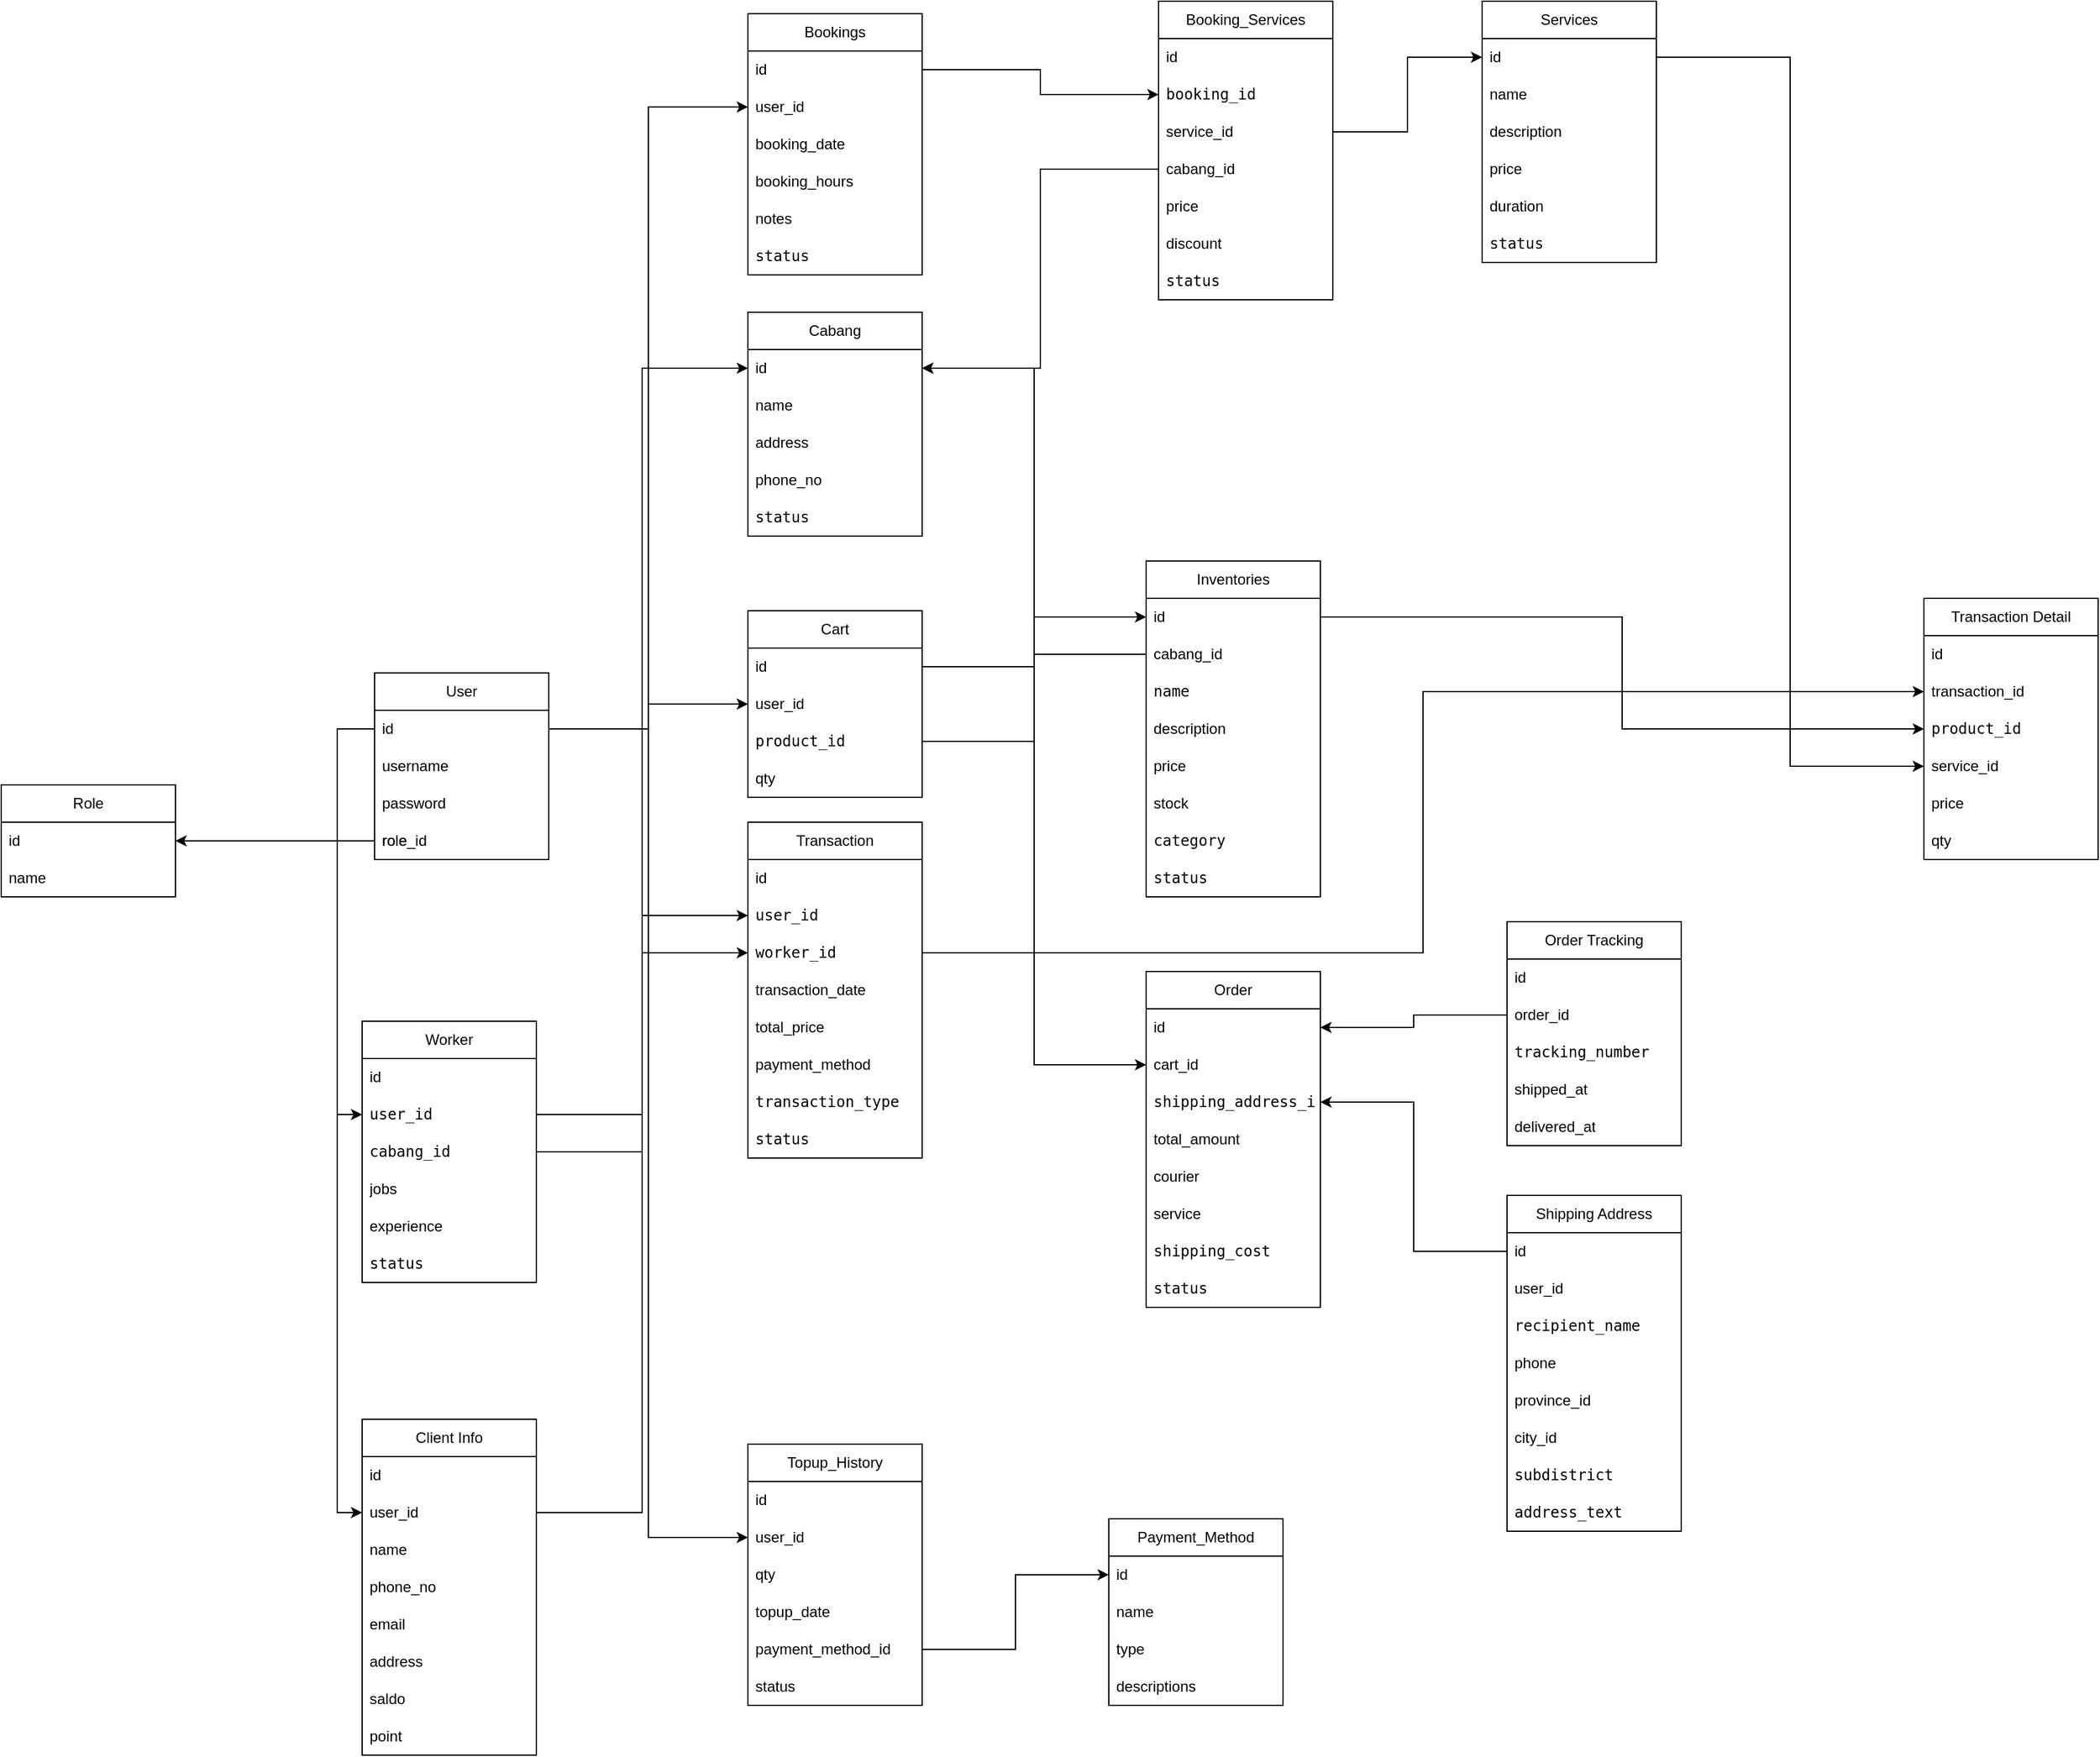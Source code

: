 <mxfile version="26.2.13">
  <diagram name="Page-1" id="fKv6vqj45J8PlVOCOmgr">
    <mxGraphModel grid="1" page="1" gridSize="10" guides="1" tooltips="1" connect="1" arrows="1" fold="1" pageScale="1" pageWidth="850" pageHeight="1100" math="0" shadow="0">
      <root>
        <mxCell id="0" />
        <mxCell id="1" parent="0" />
        <mxCell id="RQFR3qHHfUzimiOceP1M-2" value="User" style="swimlane;fontStyle=0;childLayout=stackLayout;horizontal=1;startSize=30;horizontalStack=0;resizeParent=1;resizeParentMax=0;resizeLast=0;collapsible=1;marginBottom=0;whiteSpace=wrap;html=1;" vertex="1" parent="1">
          <mxGeometry x="30" y="140" width="140" height="150" as="geometry" />
        </mxCell>
        <mxCell id="RQFR3qHHfUzimiOceP1M-8" value="id" style="text;strokeColor=none;fillColor=none;align=left;verticalAlign=middle;spacingLeft=4;spacingRight=4;overflow=hidden;points=[[0,0.5],[1,0.5]];portConstraint=eastwest;rotatable=0;whiteSpace=wrap;html=1;" vertex="1" parent="RQFR3qHHfUzimiOceP1M-2">
          <mxGeometry y="30" width="140" height="30" as="geometry" />
        </mxCell>
        <mxCell id="RQFR3qHHfUzimiOceP1M-3" value="username" style="text;strokeColor=none;fillColor=none;align=left;verticalAlign=middle;spacingLeft=4;spacingRight=4;overflow=hidden;points=[[0,0.5],[1,0.5]];portConstraint=eastwest;rotatable=0;whiteSpace=wrap;html=1;" vertex="1" parent="RQFR3qHHfUzimiOceP1M-2">
          <mxGeometry y="60" width="140" height="30" as="geometry" />
        </mxCell>
        <mxCell id="RQFR3qHHfUzimiOceP1M-4" value="password" style="text;strokeColor=none;fillColor=none;align=left;verticalAlign=middle;spacingLeft=4;spacingRight=4;overflow=hidden;points=[[0,0.5],[1,0.5]];portConstraint=eastwest;rotatable=0;whiteSpace=wrap;html=1;" vertex="1" parent="RQFR3qHHfUzimiOceP1M-2">
          <mxGeometry y="90" width="140" height="30" as="geometry" />
        </mxCell>
        <mxCell id="RQFR3qHHfUzimiOceP1M-7" value="role" style="text;strokeColor=none;fillColor=none;align=left;verticalAlign=middle;spacingLeft=4;spacingRight=4;overflow=hidden;points=[[0,0.5],[1,0.5]];portConstraint=eastwest;rotatable=0;whiteSpace=wrap;html=1;" vertex="1" parent="RQFR3qHHfUzimiOceP1M-2">
          <mxGeometry y="120" width="140" height="30" as="geometry" />
        </mxCell>
        <mxCell id="RQFR3qHHfUzimiOceP1M-9" value="Client Info" style="swimlane;fontStyle=0;childLayout=stackLayout;horizontal=1;startSize=30;horizontalStack=0;resizeParent=1;resizeParentMax=0;resizeLast=0;collapsible=1;marginBottom=0;whiteSpace=wrap;html=1;" vertex="1" parent="1">
          <mxGeometry x="20" y="740" width="140" height="270" as="geometry" />
        </mxCell>
        <mxCell id="RQFR3qHHfUzimiOceP1M-13" value="id" style="text;strokeColor=none;fillColor=none;align=left;verticalAlign=middle;spacingLeft=4;spacingRight=4;overflow=hidden;points=[[0,0.5],[1,0.5]];portConstraint=eastwest;rotatable=0;whiteSpace=wrap;html=1;" vertex="1" parent="RQFR3qHHfUzimiOceP1M-9">
          <mxGeometry y="30" width="140" height="30" as="geometry" />
        </mxCell>
        <mxCell id="RQFR3qHHfUzimiOceP1M-10" value="user_id" style="text;strokeColor=none;fillColor=none;align=left;verticalAlign=middle;spacingLeft=4;spacingRight=4;overflow=hidden;points=[[0,0.5],[1,0.5]];portConstraint=eastwest;rotatable=0;whiteSpace=wrap;html=1;" vertex="1" parent="RQFR3qHHfUzimiOceP1M-9">
          <mxGeometry y="60" width="140" height="30" as="geometry" />
        </mxCell>
        <mxCell id="RQFR3qHHfUzimiOceP1M-11" value="name" style="text;strokeColor=none;fillColor=none;align=left;verticalAlign=middle;spacingLeft=4;spacingRight=4;overflow=hidden;points=[[0,0.5],[1,0.5]];portConstraint=eastwest;rotatable=0;whiteSpace=wrap;html=1;" vertex="1" parent="RQFR3qHHfUzimiOceP1M-9">
          <mxGeometry y="90" width="140" height="30" as="geometry" />
        </mxCell>
        <mxCell id="RQFR3qHHfUzimiOceP1M-12" value="phone_no" style="text;strokeColor=none;fillColor=none;align=left;verticalAlign=middle;spacingLeft=4;spacingRight=4;overflow=hidden;points=[[0,0.5],[1,0.5]];portConstraint=eastwest;rotatable=0;whiteSpace=wrap;html=1;" vertex="1" parent="RQFR3qHHfUzimiOceP1M-9">
          <mxGeometry y="120" width="140" height="30" as="geometry" />
        </mxCell>
        <mxCell id="RQFR3qHHfUzimiOceP1M-15" value="email" style="text;strokeColor=none;fillColor=none;align=left;verticalAlign=middle;spacingLeft=4;spacingRight=4;overflow=hidden;points=[[0,0.5],[1,0.5]];portConstraint=eastwest;rotatable=0;whiteSpace=wrap;html=1;" vertex="1" parent="RQFR3qHHfUzimiOceP1M-9">
          <mxGeometry y="150" width="140" height="30" as="geometry" />
        </mxCell>
        <mxCell id="RQFR3qHHfUzimiOceP1M-16" value="address" style="text;strokeColor=none;fillColor=none;align=left;verticalAlign=middle;spacingLeft=4;spacingRight=4;overflow=hidden;points=[[0,0.5],[1,0.5]];portConstraint=eastwest;rotatable=0;whiteSpace=wrap;html=1;" vertex="1" parent="RQFR3qHHfUzimiOceP1M-9">
          <mxGeometry y="180" width="140" height="30" as="geometry" />
        </mxCell>
        <mxCell id="RQFR3qHHfUzimiOceP1M-17" value="saldo" style="text;strokeColor=none;fillColor=none;align=left;verticalAlign=middle;spacingLeft=4;spacingRight=4;overflow=hidden;points=[[0,0.5],[1,0.5]];portConstraint=eastwest;rotatable=0;whiteSpace=wrap;html=1;" vertex="1" parent="RQFR3qHHfUzimiOceP1M-9">
          <mxGeometry y="210" width="140" height="30" as="geometry" />
        </mxCell>
        <mxCell id="RQFR3qHHfUzimiOceP1M-18" value="point" style="text;strokeColor=none;fillColor=none;align=left;verticalAlign=middle;spacingLeft=4;spacingRight=4;overflow=hidden;points=[[0,0.5],[1,0.5]];portConstraint=eastwest;rotatable=0;whiteSpace=wrap;html=1;" vertex="1" parent="RQFR3qHHfUzimiOceP1M-9">
          <mxGeometry y="240" width="140" height="30" as="geometry" />
        </mxCell>
        <mxCell id="RQFR3qHHfUzimiOceP1M-14" style="edgeStyle=orthogonalEdgeStyle;rounded=0;orthogonalLoop=1;jettySize=auto;html=1;entryX=0;entryY=0.5;entryDx=0;entryDy=0;" edge="1" parent="1" source="RQFR3qHHfUzimiOceP1M-8" target="RQFR3qHHfUzimiOceP1M-10">
          <mxGeometry relative="1" as="geometry" />
        </mxCell>
        <mxCell id="inrWpCvtkoFVLJNCxF3p-11" value="Services" style="swimlane;fontStyle=0;childLayout=stackLayout;horizontal=1;startSize=30;horizontalStack=0;resizeParent=1;resizeParentMax=0;resizeLast=0;collapsible=1;marginBottom=0;whiteSpace=wrap;html=1;" vertex="1" parent="1">
          <mxGeometry x="920" y="-400" width="140" height="210" as="geometry" />
        </mxCell>
        <mxCell id="inrWpCvtkoFVLJNCxF3p-12" value="id" style="text;strokeColor=none;fillColor=none;align=left;verticalAlign=middle;spacingLeft=4;spacingRight=4;overflow=hidden;points=[[0,0.5],[1,0.5]];portConstraint=eastwest;rotatable=0;whiteSpace=wrap;html=1;" vertex="1" parent="inrWpCvtkoFVLJNCxF3p-11">
          <mxGeometry y="30" width="140" height="30" as="geometry" />
        </mxCell>
        <mxCell id="inrWpCvtkoFVLJNCxF3p-13" value="name" style="text;strokeColor=none;fillColor=none;align=left;verticalAlign=middle;spacingLeft=4;spacingRight=4;overflow=hidden;points=[[0,0.5],[1,0.5]];portConstraint=eastwest;rotatable=0;whiteSpace=wrap;html=1;" vertex="1" parent="inrWpCvtkoFVLJNCxF3p-11">
          <mxGeometry y="60" width="140" height="30" as="geometry" />
        </mxCell>
        <mxCell id="inrWpCvtkoFVLJNCxF3p-14" value="description" style="text;strokeColor=none;fillColor=none;align=left;verticalAlign=middle;spacingLeft=4;spacingRight=4;overflow=hidden;points=[[0,0.5],[1,0.5]];portConstraint=eastwest;rotatable=0;whiteSpace=wrap;html=1;" vertex="1" parent="inrWpCvtkoFVLJNCxF3p-11">
          <mxGeometry y="90" width="140" height="30" as="geometry" />
        </mxCell>
        <mxCell id="inrWpCvtkoFVLJNCxF3p-15" value="price" style="text;strokeColor=none;fillColor=none;align=left;verticalAlign=middle;spacingLeft=4;spacingRight=4;overflow=hidden;points=[[0,0.5],[1,0.5]];portConstraint=eastwest;rotatable=0;whiteSpace=wrap;html=1;" vertex="1" parent="inrWpCvtkoFVLJNCxF3p-11">
          <mxGeometry y="120" width="140" height="30" as="geometry" />
        </mxCell>
        <mxCell id="inrWpCvtkoFVLJNCxF3p-16" value="duration" style="text;strokeColor=none;fillColor=none;align=left;verticalAlign=middle;spacingLeft=4;spacingRight=4;overflow=hidden;points=[[0,0.5],[1,0.5]];portConstraint=eastwest;rotatable=0;whiteSpace=wrap;html=1;" vertex="1" parent="inrWpCvtkoFVLJNCxF3p-11">
          <mxGeometry y="150" width="140" height="30" as="geometry" />
        </mxCell>
        <mxCell id="inrWpCvtkoFVLJNCxF3p-17" value="&lt;code data-end=&quot;470&quot; data-start=&quot;462&quot;&gt;status&lt;/code&gt; " style="text;strokeColor=none;fillColor=none;align=left;verticalAlign=middle;spacingLeft=4;spacingRight=4;overflow=hidden;points=[[0,0.5],[1,0.5]];portConstraint=eastwest;rotatable=0;whiteSpace=wrap;html=1;" vertex="1" parent="inrWpCvtkoFVLJNCxF3p-11">
          <mxGeometry y="180" width="140" height="30" as="geometry" />
        </mxCell>
        <mxCell id="inrWpCvtkoFVLJNCxF3p-18" value="Worker" style="swimlane;fontStyle=0;childLayout=stackLayout;horizontal=1;startSize=30;horizontalStack=0;resizeParent=1;resizeParentMax=0;resizeLast=0;collapsible=1;marginBottom=0;whiteSpace=wrap;html=1;" vertex="1" parent="1">
          <mxGeometry x="20" y="420" width="140" height="210" as="geometry" />
        </mxCell>
        <mxCell id="inrWpCvtkoFVLJNCxF3p-19" value="id" style="text;strokeColor=none;fillColor=none;align=left;verticalAlign=middle;spacingLeft=4;spacingRight=4;overflow=hidden;points=[[0,0.5],[1,0.5]];portConstraint=eastwest;rotatable=0;whiteSpace=wrap;html=1;" vertex="1" parent="inrWpCvtkoFVLJNCxF3p-18">
          <mxGeometry y="30" width="140" height="30" as="geometry" />
        </mxCell>
        <mxCell id="inrWpCvtkoFVLJNCxF3p-20" value="&lt;code data-end=&quot;728&quot; data-start=&quot;719&quot;&gt;user_id&lt;/code&gt; " style="text;strokeColor=none;fillColor=none;align=left;verticalAlign=middle;spacingLeft=4;spacingRight=4;overflow=hidden;points=[[0,0.5],[1,0.5]];portConstraint=eastwest;rotatable=0;whiteSpace=wrap;html=1;" vertex="1" parent="inrWpCvtkoFVLJNCxF3p-18">
          <mxGeometry y="60" width="140" height="30" as="geometry" />
        </mxCell>
        <mxCell id="inrWpCvtkoFVLJNCxF3p-105" value="&lt;code&gt;cabang_id&lt;/code&gt;" style="text;strokeColor=none;fillColor=none;align=left;verticalAlign=middle;spacingLeft=4;spacingRight=4;overflow=hidden;points=[[0,0.5],[1,0.5]];portConstraint=eastwest;rotatable=0;whiteSpace=wrap;html=1;" vertex="1" parent="inrWpCvtkoFVLJNCxF3p-18">
          <mxGeometry y="90" width="140" height="30" as="geometry" />
        </mxCell>
        <mxCell id="OmzUbYa_B8bmYbu_Pd1T-2" value="jobs" style="text;strokeColor=none;fillColor=none;align=left;verticalAlign=middle;spacingLeft=4;spacingRight=4;overflow=hidden;points=[[0,0.5],[1,0.5]];portConstraint=eastwest;rotatable=0;whiteSpace=wrap;html=1;" vertex="1" parent="inrWpCvtkoFVLJNCxF3p-18">
          <mxGeometry y="120" width="140" height="30" as="geometry" />
        </mxCell>
        <mxCell id="inrWpCvtkoFVLJNCxF3p-22" value="experience" style="text;strokeColor=none;fillColor=none;align=left;verticalAlign=middle;spacingLeft=4;spacingRight=4;overflow=hidden;points=[[0,0.5],[1,0.5]];portConstraint=eastwest;rotatable=0;whiteSpace=wrap;html=1;" vertex="1" parent="inrWpCvtkoFVLJNCxF3p-18">
          <mxGeometry y="150" width="140" height="30" as="geometry" />
        </mxCell>
        <mxCell id="inrWpCvtkoFVLJNCxF3p-24" value="&lt;code data-end=&quot;470&quot; data-start=&quot;462&quot;&gt;status&lt;/code&gt; " style="text;strokeColor=none;fillColor=none;align=left;verticalAlign=middle;spacingLeft=4;spacingRight=4;overflow=hidden;points=[[0,0.5],[1,0.5]];portConstraint=eastwest;rotatable=0;whiteSpace=wrap;html=1;" vertex="1" parent="inrWpCvtkoFVLJNCxF3p-18">
          <mxGeometry y="180" width="140" height="30" as="geometry" />
        </mxCell>
        <mxCell id="inrWpCvtkoFVLJNCxF3p-25" style="edgeStyle=orthogonalEdgeStyle;rounded=0;orthogonalLoop=1;jettySize=auto;html=1;entryX=0;entryY=0.5;entryDx=0;entryDy=0;" edge="1" parent="1" source="RQFR3qHHfUzimiOceP1M-8" target="inrWpCvtkoFVLJNCxF3p-20">
          <mxGeometry relative="1" as="geometry" />
        </mxCell>
        <mxCell id="inrWpCvtkoFVLJNCxF3p-26" value="Booking_Services" style="swimlane;fontStyle=0;childLayout=stackLayout;horizontal=1;startSize=30;horizontalStack=0;resizeParent=1;resizeParentMax=0;resizeLast=0;collapsible=1;marginBottom=0;whiteSpace=wrap;html=1;" vertex="1" parent="1">
          <mxGeometry x="660" y="-400" width="140" height="240" as="geometry" />
        </mxCell>
        <mxCell id="inrWpCvtkoFVLJNCxF3p-27" value="id" style="text;strokeColor=none;fillColor=none;align=left;verticalAlign=middle;spacingLeft=4;spacingRight=4;overflow=hidden;points=[[0,0.5],[1,0.5]];portConstraint=eastwest;rotatable=0;whiteSpace=wrap;html=1;" vertex="1" parent="inrWpCvtkoFVLJNCxF3p-26">
          <mxGeometry y="30" width="140" height="30" as="geometry" />
        </mxCell>
        <mxCell id="inrWpCvtkoFVLJNCxF3p-28" value="&lt;code data-end=&quot;884&quot; data-start=&quot;872&quot;&gt;booking_id&lt;/code&gt; " style="text;strokeColor=none;fillColor=none;align=left;verticalAlign=middle;spacingLeft=4;spacingRight=4;overflow=hidden;points=[[0,0.5],[1,0.5]];portConstraint=eastwest;rotatable=0;whiteSpace=wrap;html=1;" vertex="1" parent="inrWpCvtkoFVLJNCxF3p-26">
          <mxGeometry y="60" width="140" height="30" as="geometry" />
        </mxCell>
        <mxCell id="inrWpCvtkoFVLJNCxF3p-29" value="service_id" style="text;strokeColor=none;fillColor=none;align=left;verticalAlign=middle;spacingLeft=4;spacingRight=4;overflow=hidden;points=[[0,0.5],[1,0.5]];portConstraint=eastwest;rotatable=0;whiteSpace=wrap;html=1;" vertex="1" parent="inrWpCvtkoFVLJNCxF3p-26">
          <mxGeometry y="90" width="140" height="30" as="geometry" />
        </mxCell>
        <mxCell id="inrWpCvtkoFVLJNCxF3p-107" value="cabang_id" style="text;strokeColor=none;fillColor=none;align=left;verticalAlign=middle;spacingLeft=4;spacingRight=4;overflow=hidden;points=[[0,0.5],[1,0.5]];portConstraint=eastwest;rotatable=0;whiteSpace=wrap;html=1;" vertex="1" parent="inrWpCvtkoFVLJNCxF3p-26">
          <mxGeometry y="120" width="140" height="30" as="geometry" />
        </mxCell>
        <mxCell id="inrWpCvtkoFVLJNCxF3p-30" value="price" style="text;strokeColor=none;fillColor=none;align=left;verticalAlign=middle;spacingLeft=4;spacingRight=4;overflow=hidden;points=[[0,0.5],[1,0.5]];portConstraint=eastwest;rotatable=0;whiteSpace=wrap;html=1;" vertex="1" parent="inrWpCvtkoFVLJNCxF3p-26">
          <mxGeometry y="150" width="140" height="30" as="geometry" />
        </mxCell>
        <mxCell id="inrWpCvtkoFVLJNCxF3p-31" value="discount" style="text;strokeColor=none;fillColor=none;align=left;verticalAlign=middle;spacingLeft=4;spacingRight=4;overflow=hidden;points=[[0,0.5],[1,0.5]];portConstraint=eastwest;rotatable=0;whiteSpace=wrap;html=1;" vertex="1" parent="inrWpCvtkoFVLJNCxF3p-26">
          <mxGeometry y="180" width="140" height="30" as="geometry" />
        </mxCell>
        <mxCell id="inrWpCvtkoFVLJNCxF3p-32" value="&lt;code data-end=&quot;470&quot; data-start=&quot;462&quot;&gt;status&lt;/code&gt; " style="text;strokeColor=none;fillColor=none;align=left;verticalAlign=middle;spacingLeft=4;spacingRight=4;overflow=hidden;points=[[0,0.5],[1,0.5]];portConstraint=eastwest;rotatable=0;whiteSpace=wrap;html=1;" vertex="1" parent="inrWpCvtkoFVLJNCxF3p-26">
          <mxGeometry y="210" width="140" height="30" as="geometry" />
        </mxCell>
        <mxCell id="inrWpCvtkoFVLJNCxF3p-33" value="Inventories" style="swimlane;fontStyle=0;childLayout=stackLayout;horizontal=1;startSize=30;horizontalStack=0;resizeParent=1;resizeParentMax=0;resizeLast=0;collapsible=1;marginBottom=0;whiteSpace=wrap;html=1;" vertex="1" parent="1">
          <mxGeometry x="650" y="50" width="140" height="270" as="geometry" />
        </mxCell>
        <mxCell id="inrWpCvtkoFVLJNCxF3p-34" value="id" style="text;strokeColor=none;fillColor=none;align=left;verticalAlign=middle;spacingLeft=4;spacingRight=4;overflow=hidden;points=[[0,0.5],[1,0.5]];portConstraint=eastwest;rotatable=0;whiteSpace=wrap;html=1;" vertex="1" parent="inrWpCvtkoFVLJNCxF3p-33">
          <mxGeometry y="30" width="140" height="30" as="geometry" />
        </mxCell>
        <mxCell id="inrWpCvtkoFVLJNCxF3p-109" value="cabang_id" style="text;strokeColor=none;fillColor=none;align=left;verticalAlign=middle;spacingLeft=4;spacingRight=4;overflow=hidden;points=[[0,0.5],[1,0.5]];portConstraint=eastwest;rotatable=0;whiteSpace=wrap;html=1;" vertex="1" parent="inrWpCvtkoFVLJNCxF3p-33">
          <mxGeometry y="60" width="140" height="30" as="geometry" />
        </mxCell>
        <mxCell id="inrWpCvtkoFVLJNCxF3p-35" value="&lt;code&gt;name&lt;/code&gt;" style="text;strokeColor=none;fillColor=none;align=left;verticalAlign=middle;spacingLeft=4;spacingRight=4;overflow=hidden;points=[[0,0.5],[1,0.5]];portConstraint=eastwest;rotatable=0;whiteSpace=wrap;html=1;" vertex="1" parent="inrWpCvtkoFVLJNCxF3p-33">
          <mxGeometry y="90" width="140" height="30" as="geometry" />
        </mxCell>
        <mxCell id="inrWpCvtkoFVLJNCxF3p-36" value="description" style="text;strokeColor=none;fillColor=none;align=left;verticalAlign=middle;spacingLeft=4;spacingRight=4;overflow=hidden;points=[[0,0.5],[1,0.5]];portConstraint=eastwest;rotatable=0;whiteSpace=wrap;html=1;" vertex="1" parent="inrWpCvtkoFVLJNCxF3p-33">
          <mxGeometry y="120" width="140" height="30" as="geometry" />
        </mxCell>
        <mxCell id="inrWpCvtkoFVLJNCxF3p-37" value="price" style="text;strokeColor=none;fillColor=none;align=left;verticalAlign=middle;spacingLeft=4;spacingRight=4;overflow=hidden;points=[[0,0.5],[1,0.5]];portConstraint=eastwest;rotatable=0;whiteSpace=wrap;html=1;" vertex="1" parent="inrWpCvtkoFVLJNCxF3p-33">
          <mxGeometry y="150" width="140" height="30" as="geometry" />
        </mxCell>
        <mxCell id="inrWpCvtkoFVLJNCxF3p-38" value="stock" style="text;strokeColor=none;fillColor=none;align=left;verticalAlign=middle;spacingLeft=4;spacingRight=4;overflow=hidden;points=[[0,0.5],[1,0.5]];portConstraint=eastwest;rotatable=0;whiteSpace=wrap;html=1;" vertex="1" parent="inrWpCvtkoFVLJNCxF3p-33">
          <mxGeometry y="180" width="140" height="30" as="geometry" />
        </mxCell>
        <mxCell id="inrWpCvtkoFVLJNCxF3p-39" value="&lt;code&gt;category&lt;/code&gt;" style="text;strokeColor=none;fillColor=none;align=left;verticalAlign=middle;spacingLeft=4;spacingRight=4;overflow=hidden;points=[[0,0.5],[1,0.5]];portConstraint=eastwest;rotatable=0;whiteSpace=wrap;html=1;" vertex="1" parent="inrWpCvtkoFVLJNCxF3p-33">
          <mxGeometry y="210" width="140" height="30" as="geometry" />
        </mxCell>
        <mxCell id="inrWpCvtkoFVLJNCxF3p-40" value="&lt;code&gt;status&lt;/code&gt;" style="text;strokeColor=none;fillColor=none;align=left;verticalAlign=middle;spacingLeft=4;spacingRight=4;overflow=hidden;points=[[0,0.5],[1,0.5]];portConstraint=eastwest;rotatable=0;whiteSpace=wrap;html=1;" vertex="1" parent="inrWpCvtkoFVLJNCxF3p-33">
          <mxGeometry y="240" width="140" height="30" as="geometry" />
        </mxCell>
        <mxCell id="inrWpCvtkoFVLJNCxF3p-48" value="Cart" style="swimlane;fontStyle=0;childLayout=stackLayout;horizontal=1;startSize=30;horizontalStack=0;resizeParent=1;resizeParentMax=0;resizeLast=0;collapsible=1;marginBottom=0;whiteSpace=wrap;html=1;" vertex="1" parent="1">
          <mxGeometry x="330" y="90" width="140" height="150" as="geometry" />
        </mxCell>
        <mxCell id="inrWpCvtkoFVLJNCxF3p-49" value="id" style="text;strokeColor=none;fillColor=none;align=left;verticalAlign=middle;spacingLeft=4;spacingRight=4;overflow=hidden;points=[[0,0.5],[1,0.5]];portConstraint=eastwest;rotatable=0;whiteSpace=wrap;html=1;" vertex="1" parent="inrWpCvtkoFVLJNCxF3p-48">
          <mxGeometry y="30" width="140" height="30" as="geometry" />
        </mxCell>
        <mxCell id="inrWpCvtkoFVLJNCxF3p-50" value="user_id" style="text;strokeColor=none;fillColor=none;align=left;verticalAlign=middle;spacingLeft=4;spacingRight=4;overflow=hidden;points=[[0,0.5],[1,0.5]];portConstraint=eastwest;rotatable=0;whiteSpace=wrap;html=1;" vertex="1" parent="inrWpCvtkoFVLJNCxF3p-48">
          <mxGeometry y="60" width="140" height="30" as="geometry" />
        </mxCell>
        <mxCell id="inrWpCvtkoFVLJNCxF3p-51" value="&lt;code&gt;product_id&lt;/code&gt;" style="text;strokeColor=none;fillColor=none;align=left;verticalAlign=middle;spacingLeft=4;spacingRight=4;overflow=hidden;points=[[0,0.5],[1,0.5]];portConstraint=eastwest;rotatable=0;whiteSpace=wrap;html=1;" vertex="1" parent="inrWpCvtkoFVLJNCxF3p-48">
          <mxGeometry y="90" width="140" height="30" as="geometry" />
        </mxCell>
        <mxCell id="inrWpCvtkoFVLJNCxF3p-52" value="qty" style="text;strokeColor=none;fillColor=none;align=left;verticalAlign=middle;spacingLeft=4;spacingRight=4;overflow=hidden;points=[[0,0.5],[1,0.5]];portConstraint=eastwest;rotatable=0;whiteSpace=wrap;html=1;" vertex="1" parent="inrWpCvtkoFVLJNCxF3p-48">
          <mxGeometry y="120" width="140" height="30" as="geometry" />
        </mxCell>
        <mxCell id="inrWpCvtkoFVLJNCxF3p-54" style="edgeStyle=orthogonalEdgeStyle;rounded=0;orthogonalLoop=1;jettySize=auto;html=1;entryX=0;entryY=0.5;entryDx=0;entryDy=0;" edge="1" parent="1" source="RQFR3qHHfUzimiOceP1M-8" target="inrWpCvtkoFVLJNCxF3p-50">
          <mxGeometry relative="1" as="geometry" />
        </mxCell>
        <mxCell id="inrWpCvtkoFVLJNCxF3p-56" style="edgeStyle=orthogonalEdgeStyle;rounded=0;orthogonalLoop=1;jettySize=auto;html=1;entryX=0;entryY=0.5;entryDx=0;entryDy=0;" edge="1" parent="1" source="inrWpCvtkoFVLJNCxF3p-51" target="inrWpCvtkoFVLJNCxF3p-34">
          <mxGeometry relative="1" as="geometry" />
        </mxCell>
        <mxCell id="inrWpCvtkoFVLJNCxF3p-57" value="Transaction" style="swimlane;fontStyle=0;childLayout=stackLayout;horizontal=1;startSize=30;horizontalStack=0;resizeParent=1;resizeParentMax=0;resizeLast=0;collapsible=1;marginBottom=0;whiteSpace=wrap;html=1;" vertex="1" parent="1">
          <mxGeometry x="330" y="260" width="140" height="270" as="geometry" />
        </mxCell>
        <mxCell id="inrWpCvtkoFVLJNCxF3p-58" value="id" style="text;strokeColor=none;fillColor=none;align=left;verticalAlign=middle;spacingLeft=4;spacingRight=4;overflow=hidden;points=[[0,0.5],[1,0.5]];portConstraint=eastwest;rotatable=0;whiteSpace=wrap;html=1;" vertex="1" parent="inrWpCvtkoFVLJNCxF3p-57">
          <mxGeometry y="30" width="140" height="30" as="geometry" />
        </mxCell>
        <mxCell id="inrWpCvtkoFVLJNCxF3p-59" value="&lt;code&gt;user_id&lt;/code&gt;" style="text;strokeColor=none;fillColor=none;align=left;verticalAlign=middle;spacingLeft=4;spacingRight=4;overflow=hidden;points=[[0,0.5],[1,0.5]];portConstraint=eastwest;rotatable=0;whiteSpace=wrap;html=1;" vertex="1" parent="inrWpCvtkoFVLJNCxF3p-57">
          <mxGeometry y="60" width="140" height="30" as="geometry" />
        </mxCell>
        <mxCell id="inrWpCvtkoFVLJNCxF3p-65" value="&lt;code&gt;worker_id&lt;/code&gt;" style="text;strokeColor=none;fillColor=none;align=left;verticalAlign=middle;spacingLeft=4;spacingRight=4;overflow=hidden;points=[[0,0.5],[1,0.5]];portConstraint=eastwest;rotatable=0;whiteSpace=wrap;html=1;" vertex="1" parent="inrWpCvtkoFVLJNCxF3p-57">
          <mxGeometry y="90" width="140" height="30" as="geometry" />
        </mxCell>
        <mxCell id="inrWpCvtkoFVLJNCxF3p-60" value="transaction_date" style="text;strokeColor=none;fillColor=none;align=left;verticalAlign=middle;spacingLeft=4;spacingRight=4;overflow=hidden;points=[[0,0.5],[1,0.5]];portConstraint=eastwest;rotatable=0;whiteSpace=wrap;html=1;" vertex="1" parent="inrWpCvtkoFVLJNCxF3p-57">
          <mxGeometry y="120" width="140" height="30" as="geometry" />
        </mxCell>
        <mxCell id="inrWpCvtkoFVLJNCxF3p-61" value="total_price" style="text;strokeColor=none;fillColor=none;align=left;verticalAlign=middle;spacingLeft=4;spacingRight=4;overflow=hidden;points=[[0,0.5],[1,0.5]];portConstraint=eastwest;rotatable=0;whiteSpace=wrap;html=1;" vertex="1" parent="inrWpCvtkoFVLJNCxF3p-57">
          <mxGeometry y="150" width="140" height="30" as="geometry" />
        </mxCell>
        <mxCell id="inrWpCvtkoFVLJNCxF3p-62" value="payment_method" style="text;strokeColor=none;fillColor=none;align=left;verticalAlign=middle;spacingLeft=4;spacingRight=4;overflow=hidden;points=[[0,0.5],[1,0.5]];portConstraint=eastwest;rotatable=0;whiteSpace=wrap;html=1;" vertex="1" parent="inrWpCvtkoFVLJNCxF3p-57">
          <mxGeometry y="180" width="140" height="30" as="geometry" />
        </mxCell>
        <mxCell id="inrWpCvtkoFVLJNCxF3p-63" value="&lt;code&gt;transaction_type&lt;/code&gt;" style="text;strokeColor=none;fillColor=none;align=left;verticalAlign=middle;spacingLeft=4;spacingRight=4;overflow=hidden;points=[[0,0.5],[1,0.5]];portConstraint=eastwest;rotatable=0;whiteSpace=wrap;html=1;" vertex="1" parent="inrWpCvtkoFVLJNCxF3p-57">
          <mxGeometry y="210" width="140" height="30" as="geometry" />
        </mxCell>
        <mxCell id="inrWpCvtkoFVLJNCxF3p-64" value="&lt;code&gt;status&lt;/code&gt;" style="text;strokeColor=none;fillColor=none;align=left;verticalAlign=middle;spacingLeft=4;spacingRight=4;overflow=hidden;points=[[0,0.5],[1,0.5]];portConstraint=eastwest;rotatable=0;whiteSpace=wrap;html=1;" vertex="1" parent="inrWpCvtkoFVLJNCxF3p-57">
          <mxGeometry y="240" width="140" height="30" as="geometry" />
        </mxCell>
        <mxCell id="inrWpCvtkoFVLJNCxF3p-68" style="edgeStyle=orthogonalEdgeStyle;rounded=0;orthogonalLoop=1;jettySize=auto;html=1;entryX=0;entryY=0.5;entryDx=0;entryDy=0;" edge="1" parent="1" source="inrWpCvtkoFVLJNCxF3p-20" target="inrWpCvtkoFVLJNCxF3p-65">
          <mxGeometry relative="1" as="geometry" />
        </mxCell>
        <mxCell id="inrWpCvtkoFVLJNCxF3p-69" style="edgeStyle=orthogonalEdgeStyle;rounded=0;orthogonalLoop=1;jettySize=auto;html=1;entryX=0;entryY=0.5;entryDx=0;entryDy=0;" edge="1" parent="1" source="RQFR3qHHfUzimiOceP1M-10" target="inrWpCvtkoFVLJNCxF3p-59">
          <mxGeometry relative="1" as="geometry" />
        </mxCell>
        <mxCell id="inrWpCvtkoFVLJNCxF3p-70" value="Transaction Detail" style="swimlane;fontStyle=0;childLayout=stackLayout;horizontal=1;startSize=30;horizontalStack=0;resizeParent=1;resizeParentMax=0;resizeLast=0;collapsible=1;marginBottom=0;whiteSpace=wrap;html=1;" vertex="1" parent="1">
          <mxGeometry x="1275" y="80" width="140" height="210" as="geometry" />
        </mxCell>
        <mxCell id="inrWpCvtkoFVLJNCxF3p-71" value="id" style="text;strokeColor=none;fillColor=none;align=left;verticalAlign=middle;spacingLeft=4;spacingRight=4;overflow=hidden;points=[[0,0.5],[1,0.5]];portConstraint=eastwest;rotatable=0;whiteSpace=wrap;html=1;" vertex="1" parent="inrWpCvtkoFVLJNCxF3p-70">
          <mxGeometry y="30" width="140" height="30" as="geometry" />
        </mxCell>
        <mxCell id="inrWpCvtkoFVLJNCxF3p-72" value="transaction_id" style="text;strokeColor=none;fillColor=none;align=left;verticalAlign=middle;spacingLeft=4;spacingRight=4;overflow=hidden;points=[[0,0.5],[1,0.5]];portConstraint=eastwest;rotatable=0;whiteSpace=wrap;html=1;" vertex="1" parent="inrWpCvtkoFVLJNCxF3p-70">
          <mxGeometry y="60" width="140" height="30" as="geometry" />
        </mxCell>
        <mxCell id="inrWpCvtkoFVLJNCxF3p-73" value="&lt;code&gt;product_id&lt;/code&gt;" style="text;strokeColor=none;fillColor=none;align=left;verticalAlign=middle;spacingLeft=4;spacingRight=4;overflow=hidden;points=[[0,0.5],[1,0.5]];portConstraint=eastwest;rotatable=0;whiteSpace=wrap;html=1;" vertex="1" parent="inrWpCvtkoFVLJNCxF3p-70">
          <mxGeometry y="90" width="140" height="30" as="geometry" />
        </mxCell>
        <mxCell id="inrWpCvtkoFVLJNCxF3p-74" value="service_id" style="text;strokeColor=none;fillColor=none;align=left;verticalAlign=middle;spacingLeft=4;spacingRight=4;overflow=hidden;points=[[0,0.5],[1,0.5]];portConstraint=eastwest;rotatable=0;whiteSpace=wrap;html=1;" vertex="1" parent="inrWpCvtkoFVLJNCxF3p-70">
          <mxGeometry y="120" width="140" height="30" as="geometry" />
        </mxCell>
        <mxCell id="inrWpCvtkoFVLJNCxF3p-75" value="price" style="text;strokeColor=none;fillColor=none;align=left;verticalAlign=middle;spacingLeft=4;spacingRight=4;overflow=hidden;points=[[0,0.5],[1,0.5]];portConstraint=eastwest;rotatable=0;whiteSpace=wrap;html=1;" vertex="1" parent="inrWpCvtkoFVLJNCxF3p-70">
          <mxGeometry y="150" width="140" height="30" as="geometry" />
        </mxCell>
        <mxCell id="inrWpCvtkoFVLJNCxF3p-82" value="qty" style="text;strokeColor=none;fillColor=none;align=left;verticalAlign=middle;spacingLeft=4;spacingRight=4;overflow=hidden;points=[[0,0.5],[1,0.5]];portConstraint=eastwest;rotatable=0;whiteSpace=wrap;html=1;" vertex="1" parent="inrWpCvtkoFVLJNCxF3p-70">
          <mxGeometry y="180" width="140" height="30" as="geometry" />
        </mxCell>
        <mxCell id="inrWpCvtkoFVLJNCxF3p-1" value="Bookings" style="swimlane;fontStyle=0;childLayout=stackLayout;horizontal=1;startSize=30;horizontalStack=0;resizeParent=1;resizeParentMax=0;resizeLast=0;collapsible=1;marginBottom=0;whiteSpace=wrap;html=1;" vertex="1" parent="1">
          <mxGeometry x="330" y="-390" width="140" height="210" as="geometry" />
        </mxCell>
        <mxCell id="inrWpCvtkoFVLJNCxF3p-2" value="id" style="text;strokeColor=none;fillColor=none;align=left;verticalAlign=middle;spacingLeft=4;spacingRight=4;overflow=hidden;points=[[0,0.5],[1,0.5]];portConstraint=eastwest;rotatable=0;whiteSpace=wrap;html=1;" vertex="1" parent="inrWpCvtkoFVLJNCxF3p-1">
          <mxGeometry y="30" width="140" height="30" as="geometry" />
        </mxCell>
        <mxCell id="inrWpCvtkoFVLJNCxF3p-3" value="user_id" style="text;strokeColor=none;fillColor=none;align=left;verticalAlign=middle;spacingLeft=4;spacingRight=4;overflow=hidden;points=[[0,0.5],[1,0.5]];portConstraint=eastwest;rotatable=0;whiteSpace=wrap;html=1;" vertex="1" parent="inrWpCvtkoFVLJNCxF3p-1">
          <mxGeometry y="60" width="140" height="30" as="geometry" />
        </mxCell>
        <mxCell id="inrWpCvtkoFVLJNCxF3p-4" value="booking_date" style="text;strokeColor=none;fillColor=none;align=left;verticalAlign=middle;spacingLeft=4;spacingRight=4;overflow=hidden;points=[[0,0.5],[1,0.5]];portConstraint=eastwest;rotatable=0;whiteSpace=wrap;html=1;" vertex="1" parent="inrWpCvtkoFVLJNCxF3p-1">
          <mxGeometry y="90" width="140" height="30" as="geometry" />
        </mxCell>
        <mxCell id="inrWpCvtkoFVLJNCxF3p-5" value="booking_hours" style="text;strokeColor=none;fillColor=none;align=left;verticalAlign=middle;spacingLeft=4;spacingRight=4;overflow=hidden;points=[[0,0.5],[1,0.5]];portConstraint=eastwest;rotatable=0;whiteSpace=wrap;html=1;" vertex="1" parent="inrWpCvtkoFVLJNCxF3p-1">
          <mxGeometry y="120" width="140" height="30" as="geometry" />
        </mxCell>
        <mxCell id="inrWpCvtkoFVLJNCxF3p-6" value="notes" style="text;strokeColor=none;fillColor=none;align=left;verticalAlign=middle;spacingLeft=4;spacingRight=4;overflow=hidden;points=[[0,0.5],[1,0.5]];portConstraint=eastwest;rotatable=0;whiteSpace=wrap;html=1;" vertex="1" parent="inrWpCvtkoFVLJNCxF3p-1">
          <mxGeometry y="150" width="140" height="30" as="geometry" />
        </mxCell>
        <mxCell id="inrWpCvtkoFVLJNCxF3p-7" value="&lt;code data-end=&quot;470&quot; data-start=&quot;462&quot;&gt;status&lt;/code&gt; " style="text;strokeColor=none;fillColor=none;align=left;verticalAlign=middle;spacingLeft=4;spacingRight=4;overflow=hidden;points=[[0,0.5],[1,0.5]];portConstraint=eastwest;rotatable=0;whiteSpace=wrap;html=1;" vertex="1" parent="inrWpCvtkoFVLJNCxF3p-1">
          <mxGeometry y="180" width="140" height="30" as="geometry" />
        </mxCell>
        <mxCell id="inrWpCvtkoFVLJNCxF3p-76" style="edgeStyle=orthogonalEdgeStyle;rounded=0;orthogonalLoop=1;jettySize=auto;html=1;entryX=0;entryY=0.5;entryDx=0;entryDy=0;" edge="1" parent="1" source="RQFR3qHHfUzimiOceP1M-8" target="inrWpCvtkoFVLJNCxF3p-3">
          <mxGeometry relative="1" as="geometry" />
        </mxCell>
        <mxCell id="inrWpCvtkoFVLJNCxF3p-77" style="edgeStyle=orthogonalEdgeStyle;rounded=0;orthogonalLoop=1;jettySize=auto;html=1;entryX=0;entryY=0.5;entryDx=0;entryDy=0;" edge="1" parent="1" source="inrWpCvtkoFVLJNCxF3p-2" target="inrWpCvtkoFVLJNCxF3p-28">
          <mxGeometry relative="1" as="geometry" />
        </mxCell>
        <mxCell id="inrWpCvtkoFVLJNCxF3p-78" style="edgeStyle=orthogonalEdgeStyle;rounded=0;orthogonalLoop=1;jettySize=auto;html=1;entryX=0;entryY=0.5;entryDx=0;entryDy=0;" edge="1" parent="1" source="inrWpCvtkoFVLJNCxF3p-29" target="inrWpCvtkoFVLJNCxF3p-12">
          <mxGeometry relative="1" as="geometry" />
        </mxCell>
        <mxCell id="inrWpCvtkoFVLJNCxF3p-79" style="edgeStyle=orthogonalEdgeStyle;rounded=0;orthogonalLoop=1;jettySize=auto;html=1;entryX=0;entryY=0.5;entryDx=0;entryDy=0;" edge="1" parent="1" source="inrWpCvtkoFVLJNCxF3p-12" target="inrWpCvtkoFVLJNCxF3p-74">
          <mxGeometry relative="1" as="geometry" />
        </mxCell>
        <mxCell id="inrWpCvtkoFVLJNCxF3p-80" style="edgeStyle=orthogonalEdgeStyle;rounded=0;orthogonalLoop=1;jettySize=auto;html=1;entryX=0;entryY=0.5;entryDx=0;entryDy=0;" edge="1" parent="1" source="inrWpCvtkoFVLJNCxF3p-34" target="inrWpCvtkoFVLJNCxF3p-73">
          <mxGeometry relative="1" as="geometry" />
        </mxCell>
        <mxCell id="inrWpCvtkoFVLJNCxF3p-81" style="edgeStyle=orthogonalEdgeStyle;rounded=0;orthogonalLoop=1;jettySize=auto;html=1;entryX=0;entryY=0.5;entryDx=0;entryDy=0;" edge="1" parent="1" source="inrWpCvtkoFVLJNCxF3p-65" target="inrWpCvtkoFVLJNCxF3p-72">
          <mxGeometry relative="1" as="geometry" />
        </mxCell>
        <mxCell id="inrWpCvtkoFVLJNCxF3p-83" value="Cabang" style="swimlane;fontStyle=0;childLayout=stackLayout;horizontal=1;startSize=30;horizontalStack=0;resizeParent=1;resizeParentMax=0;resizeLast=0;collapsible=1;marginBottom=0;whiteSpace=wrap;html=1;" vertex="1" parent="1">
          <mxGeometry x="330" y="-150" width="140" height="180" as="geometry" />
        </mxCell>
        <mxCell id="inrWpCvtkoFVLJNCxF3p-84" value="id" style="text;strokeColor=none;fillColor=none;align=left;verticalAlign=middle;spacingLeft=4;spacingRight=4;overflow=hidden;points=[[0,0.5],[1,0.5]];portConstraint=eastwest;rotatable=0;whiteSpace=wrap;html=1;" vertex="1" parent="inrWpCvtkoFVLJNCxF3p-83">
          <mxGeometry y="30" width="140" height="30" as="geometry" />
        </mxCell>
        <mxCell id="inrWpCvtkoFVLJNCxF3p-85" value="name" style="text;strokeColor=none;fillColor=none;align=left;verticalAlign=middle;spacingLeft=4;spacingRight=4;overflow=hidden;points=[[0,0.5],[1,0.5]];portConstraint=eastwest;rotatable=0;whiteSpace=wrap;html=1;" vertex="1" parent="inrWpCvtkoFVLJNCxF3p-83">
          <mxGeometry y="60" width="140" height="30" as="geometry" />
        </mxCell>
        <mxCell id="inrWpCvtkoFVLJNCxF3p-86" value="address" style="text;strokeColor=none;fillColor=none;align=left;verticalAlign=middle;spacingLeft=4;spacingRight=4;overflow=hidden;points=[[0,0.5],[1,0.5]];portConstraint=eastwest;rotatable=0;whiteSpace=wrap;html=1;" vertex="1" parent="inrWpCvtkoFVLJNCxF3p-83">
          <mxGeometry y="90" width="140" height="30" as="geometry" />
        </mxCell>
        <mxCell id="inrWpCvtkoFVLJNCxF3p-87" value="phone_no" style="text;strokeColor=none;fillColor=none;align=left;verticalAlign=middle;spacingLeft=4;spacingRight=4;overflow=hidden;points=[[0,0.5],[1,0.5]];portConstraint=eastwest;rotatable=0;whiteSpace=wrap;html=1;" vertex="1" parent="inrWpCvtkoFVLJNCxF3p-83">
          <mxGeometry y="120" width="140" height="30" as="geometry" />
        </mxCell>
        <mxCell id="inrWpCvtkoFVLJNCxF3p-89" value="&lt;code data-end=&quot;470&quot; data-start=&quot;462&quot;&gt;status&lt;/code&gt; " style="text;strokeColor=none;fillColor=none;align=left;verticalAlign=middle;spacingLeft=4;spacingRight=4;overflow=hidden;points=[[0,0.5],[1,0.5]];portConstraint=eastwest;rotatable=0;whiteSpace=wrap;html=1;" vertex="1" parent="inrWpCvtkoFVLJNCxF3p-83">
          <mxGeometry y="150" width="140" height="30" as="geometry" />
        </mxCell>
        <mxCell id="inrWpCvtkoFVLJNCxF3p-90" value="Payment_Method" style="swimlane;fontStyle=0;childLayout=stackLayout;horizontal=1;startSize=30;horizontalStack=0;resizeParent=1;resizeParentMax=0;resizeLast=0;collapsible=1;marginBottom=0;whiteSpace=wrap;html=1;" vertex="1" parent="1">
          <mxGeometry x="620" y="820" width="140" height="150" as="geometry" />
        </mxCell>
        <mxCell id="inrWpCvtkoFVLJNCxF3p-91" value="id" style="text;strokeColor=none;fillColor=none;align=left;verticalAlign=middle;spacingLeft=4;spacingRight=4;overflow=hidden;points=[[0,0.5],[1,0.5]];portConstraint=eastwest;rotatable=0;whiteSpace=wrap;html=1;" vertex="1" parent="inrWpCvtkoFVLJNCxF3p-90">
          <mxGeometry y="30" width="140" height="30" as="geometry" />
        </mxCell>
        <mxCell id="inrWpCvtkoFVLJNCxF3p-92" value="name" style="text;strokeColor=none;fillColor=none;align=left;verticalAlign=middle;spacingLeft=4;spacingRight=4;overflow=hidden;points=[[0,0.5],[1,0.5]];portConstraint=eastwest;rotatable=0;whiteSpace=wrap;html=1;" vertex="1" parent="inrWpCvtkoFVLJNCxF3p-90">
          <mxGeometry y="60" width="140" height="30" as="geometry" />
        </mxCell>
        <mxCell id="inrWpCvtkoFVLJNCxF3p-93" value="type" style="text;strokeColor=none;fillColor=none;align=left;verticalAlign=middle;spacingLeft=4;spacingRight=4;overflow=hidden;points=[[0,0.5],[1,0.5]];portConstraint=eastwest;rotatable=0;whiteSpace=wrap;html=1;" vertex="1" parent="inrWpCvtkoFVLJNCxF3p-90">
          <mxGeometry y="90" width="140" height="30" as="geometry" />
        </mxCell>
        <mxCell id="inrWpCvtkoFVLJNCxF3p-94" value="descriptions" style="text;strokeColor=none;fillColor=none;align=left;verticalAlign=middle;spacingLeft=4;spacingRight=4;overflow=hidden;points=[[0,0.5],[1,0.5]];portConstraint=eastwest;rotatable=0;whiteSpace=wrap;html=1;" vertex="1" parent="inrWpCvtkoFVLJNCxF3p-90">
          <mxGeometry y="120" width="140" height="30" as="geometry" />
        </mxCell>
        <mxCell id="inrWpCvtkoFVLJNCxF3p-96" value="Topup_History" style="swimlane;fontStyle=0;childLayout=stackLayout;horizontal=1;startSize=30;horizontalStack=0;resizeParent=1;resizeParentMax=0;resizeLast=0;collapsible=1;marginBottom=0;whiteSpace=wrap;html=1;" vertex="1" parent="1">
          <mxGeometry x="330" y="760" width="140" height="210" as="geometry" />
        </mxCell>
        <mxCell id="inrWpCvtkoFVLJNCxF3p-97" value="id" style="text;strokeColor=none;fillColor=none;align=left;verticalAlign=middle;spacingLeft=4;spacingRight=4;overflow=hidden;points=[[0,0.5],[1,0.5]];portConstraint=eastwest;rotatable=0;whiteSpace=wrap;html=1;" vertex="1" parent="inrWpCvtkoFVLJNCxF3p-96">
          <mxGeometry y="30" width="140" height="30" as="geometry" />
        </mxCell>
        <mxCell id="inrWpCvtkoFVLJNCxF3p-98" value="user_id" style="text;strokeColor=none;fillColor=none;align=left;verticalAlign=middle;spacingLeft=4;spacingRight=4;overflow=hidden;points=[[0,0.5],[1,0.5]];portConstraint=eastwest;rotatable=0;whiteSpace=wrap;html=1;" vertex="1" parent="inrWpCvtkoFVLJNCxF3p-96">
          <mxGeometry y="60" width="140" height="30" as="geometry" />
        </mxCell>
        <mxCell id="inrWpCvtkoFVLJNCxF3p-99" value="qty" style="text;strokeColor=none;fillColor=none;align=left;verticalAlign=middle;spacingLeft=4;spacingRight=4;overflow=hidden;points=[[0,0.5],[1,0.5]];portConstraint=eastwest;rotatable=0;whiteSpace=wrap;html=1;" vertex="1" parent="inrWpCvtkoFVLJNCxF3p-96">
          <mxGeometry y="90" width="140" height="30" as="geometry" />
        </mxCell>
        <mxCell id="inrWpCvtkoFVLJNCxF3p-100" value="topup_date" style="text;strokeColor=none;fillColor=none;align=left;verticalAlign=middle;spacingLeft=4;spacingRight=4;overflow=hidden;points=[[0,0.5],[1,0.5]];portConstraint=eastwest;rotatable=0;whiteSpace=wrap;html=1;" vertex="1" parent="inrWpCvtkoFVLJNCxF3p-96">
          <mxGeometry y="120" width="140" height="30" as="geometry" />
        </mxCell>
        <mxCell id="inrWpCvtkoFVLJNCxF3p-101" value="payment_method_id" style="text;strokeColor=none;fillColor=none;align=left;verticalAlign=middle;spacingLeft=4;spacingRight=4;overflow=hidden;points=[[0,0.5],[1,0.5]];portConstraint=eastwest;rotatable=0;whiteSpace=wrap;html=1;" vertex="1" parent="inrWpCvtkoFVLJNCxF3p-96">
          <mxGeometry y="150" width="140" height="30" as="geometry" />
        </mxCell>
        <mxCell id="inrWpCvtkoFVLJNCxF3p-102" value="status" style="text;strokeColor=none;fillColor=none;align=left;verticalAlign=middle;spacingLeft=4;spacingRight=4;overflow=hidden;points=[[0,0.5],[1,0.5]];portConstraint=eastwest;rotatable=0;whiteSpace=wrap;html=1;" vertex="1" parent="inrWpCvtkoFVLJNCxF3p-96">
          <mxGeometry y="180" width="140" height="30" as="geometry" />
        </mxCell>
        <mxCell id="inrWpCvtkoFVLJNCxF3p-103" style="edgeStyle=orthogonalEdgeStyle;rounded=0;orthogonalLoop=1;jettySize=auto;html=1;entryX=0;entryY=0.5;entryDx=0;entryDy=0;" edge="1" parent="1" source="inrWpCvtkoFVLJNCxF3p-101" target="inrWpCvtkoFVLJNCxF3p-91">
          <mxGeometry relative="1" as="geometry" />
        </mxCell>
        <mxCell id="inrWpCvtkoFVLJNCxF3p-104" style="edgeStyle=orthogonalEdgeStyle;rounded=0;orthogonalLoop=1;jettySize=auto;html=1;entryX=0;entryY=0.5;entryDx=0;entryDy=0;" edge="1" parent="1" source="RQFR3qHHfUzimiOceP1M-8" target="inrWpCvtkoFVLJNCxF3p-98">
          <mxGeometry relative="1" as="geometry" />
        </mxCell>
        <mxCell id="inrWpCvtkoFVLJNCxF3p-106" style="edgeStyle=orthogonalEdgeStyle;rounded=0;orthogonalLoop=1;jettySize=auto;html=1;entryX=0;entryY=0.5;entryDx=0;entryDy=0;" edge="1" parent="1" source="inrWpCvtkoFVLJNCxF3p-105" target="inrWpCvtkoFVLJNCxF3p-84">
          <mxGeometry relative="1" as="geometry" />
        </mxCell>
        <mxCell id="inrWpCvtkoFVLJNCxF3p-108" style="edgeStyle=orthogonalEdgeStyle;rounded=0;orthogonalLoop=1;jettySize=auto;html=1;entryX=1;entryY=0.5;entryDx=0;entryDy=0;" edge="1" parent="1" source="inrWpCvtkoFVLJNCxF3p-107" target="inrWpCvtkoFVLJNCxF3p-84">
          <mxGeometry relative="1" as="geometry" />
        </mxCell>
        <mxCell id="inrWpCvtkoFVLJNCxF3p-110" style="edgeStyle=orthogonalEdgeStyle;rounded=0;orthogonalLoop=1;jettySize=auto;html=1;entryX=1;entryY=0.5;entryDx=0;entryDy=0;" edge="1" parent="1" source="inrWpCvtkoFVLJNCxF3p-109" target="inrWpCvtkoFVLJNCxF3p-84">
          <mxGeometry relative="1" as="geometry" />
        </mxCell>
        <mxCell id="OmzUbYa_B8bmYbu_Pd1T-8" style="edgeStyle=orthogonalEdgeStyle;rounded=0;orthogonalLoop=1;jettySize=auto;html=1;entryX=1;entryY=0.5;entryDx=0;entryDy=0;" edge="1" parent="1" source="OmzUbYa_B8bmYbu_Pd1T-1" target="OmzUbYa_B8bmYbu_Pd1T-4">
          <mxGeometry relative="1" as="geometry" />
        </mxCell>
        <mxCell id="OmzUbYa_B8bmYbu_Pd1T-1" value="role_id" style="text;strokeColor=none;fillColor=none;align=left;verticalAlign=middle;spacingLeft=4;spacingRight=4;overflow=hidden;points=[[0,0.5],[1,0.5]];portConstraint=eastwest;rotatable=0;whiteSpace=wrap;html=1;" vertex="1" parent="1">
          <mxGeometry x="30" y="260" width="140" height="30" as="geometry" />
        </mxCell>
        <mxCell id="OmzUbYa_B8bmYbu_Pd1T-3" value="Role" style="swimlane;fontStyle=0;childLayout=stackLayout;horizontal=1;startSize=30;horizontalStack=0;resizeParent=1;resizeParentMax=0;resizeLast=0;collapsible=1;marginBottom=0;whiteSpace=wrap;html=1;" vertex="1" parent="1">
          <mxGeometry x="-270" y="230" width="140" height="90" as="geometry" />
        </mxCell>
        <mxCell id="OmzUbYa_B8bmYbu_Pd1T-4" value="id" style="text;strokeColor=none;fillColor=none;align=left;verticalAlign=middle;spacingLeft=4;spacingRight=4;overflow=hidden;points=[[0,0.5],[1,0.5]];portConstraint=eastwest;rotatable=0;whiteSpace=wrap;html=1;" vertex="1" parent="OmzUbYa_B8bmYbu_Pd1T-3">
          <mxGeometry y="30" width="140" height="30" as="geometry" />
        </mxCell>
        <mxCell id="OmzUbYa_B8bmYbu_Pd1T-5" value="name" style="text;strokeColor=none;fillColor=none;align=left;verticalAlign=middle;spacingLeft=4;spacingRight=4;overflow=hidden;points=[[0,0.5],[1,0.5]];portConstraint=eastwest;rotatable=0;whiteSpace=wrap;html=1;" vertex="1" parent="OmzUbYa_B8bmYbu_Pd1T-3">
          <mxGeometry y="60" width="140" height="30" as="geometry" />
        </mxCell>
        <mxCell id="vB_b9EWi-7ThoqFS4W-t-1" value="Order" style="swimlane;fontStyle=0;childLayout=stackLayout;horizontal=1;startSize=30;horizontalStack=0;resizeParent=1;resizeParentMax=0;resizeLast=0;collapsible=1;marginBottom=0;whiteSpace=wrap;html=1;" vertex="1" parent="1">
          <mxGeometry x="650" y="380" width="140" height="270" as="geometry" />
        </mxCell>
        <mxCell id="vB_b9EWi-7ThoqFS4W-t-2" value="id" style="text;strokeColor=none;fillColor=none;align=left;verticalAlign=middle;spacingLeft=4;spacingRight=4;overflow=hidden;points=[[0,0.5],[1,0.5]];portConstraint=eastwest;rotatable=0;whiteSpace=wrap;html=1;" vertex="1" parent="vB_b9EWi-7ThoqFS4W-t-1">
          <mxGeometry y="30" width="140" height="30" as="geometry" />
        </mxCell>
        <mxCell id="vB_b9EWi-7ThoqFS4W-t-3" value="cart_id" style="text;strokeColor=none;fillColor=none;align=left;verticalAlign=middle;spacingLeft=4;spacingRight=4;overflow=hidden;points=[[0,0.5],[1,0.5]];portConstraint=eastwest;rotatable=0;whiteSpace=wrap;html=1;" vertex="1" parent="vB_b9EWi-7ThoqFS4W-t-1">
          <mxGeometry y="60" width="140" height="30" as="geometry" />
        </mxCell>
        <mxCell id="vB_b9EWi-7ThoqFS4W-t-4" value="&lt;code&gt;shipping_address_id&amp;nbsp;&lt;/code&gt;" style="text;strokeColor=none;fillColor=none;align=left;verticalAlign=middle;spacingLeft=4;spacingRight=4;overflow=hidden;points=[[0,0.5],[1,0.5]];portConstraint=eastwest;rotatable=0;whiteSpace=wrap;html=1;" vertex="1" parent="vB_b9EWi-7ThoqFS4W-t-1">
          <mxGeometry y="90" width="140" height="30" as="geometry" />
        </mxCell>
        <mxCell id="vB_b9EWi-7ThoqFS4W-t-5" value="total_amount" style="text;strokeColor=none;fillColor=none;align=left;verticalAlign=middle;spacingLeft=4;spacingRight=4;overflow=hidden;points=[[0,0.5],[1,0.5]];portConstraint=eastwest;rotatable=0;whiteSpace=wrap;html=1;" vertex="1" parent="vB_b9EWi-7ThoqFS4W-t-1">
          <mxGeometry y="120" width="140" height="30" as="geometry" />
        </mxCell>
        <mxCell id="vB_b9EWi-7ThoqFS4W-t-6" value="courier" style="text;strokeColor=none;fillColor=none;align=left;verticalAlign=middle;spacingLeft=4;spacingRight=4;overflow=hidden;points=[[0,0.5],[1,0.5]];portConstraint=eastwest;rotatable=0;whiteSpace=wrap;html=1;" vertex="1" parent="vB_b9EWi-7ThoqFS4W-t-1">
          <mxGeometry y="150" width="140" height="30" as="geometry" />
        </mxCell>
        <mxCell id="vB_b9EWi-7ThoqFS4W-t-7" value="service&amp;nbsp;" style="text;strokeColor=none;fillColor=none;align=left;verticalAlign=middle;spacingLeft=4;spacingRight=4;overflow=hidden;points=[[0,0.5],[1,0.5]];portConstraint=eastwest;rotatable=0;whiteSpace=wrap;html=1;" vertex="1" parent="vB_b9EWi-7ThoqFS4W-t-1">
          <mxGeometry y="180" width="140" height="30" as="geometry" />
        </mxCell>
        <mxCell id="vB_b9EWi-7ThoqFS4W-t-8" value="&lt;code&gt;shipping_cost&lt;/code&gt;" style="text;strokeColor=none;fillColor=none;align=left;verticalAlign=middle;spacingLeft=4;spacingRight=4;overflow=hidden;points=[[0,0.5],[1,0.5]];portConstraint=eastwest;rotatable=0;whiteSpace=wrap;html=1;" vertex="1" parent="vB_b9EWi-7ThoqFS4W-t-1">
          <mxGeometry y="210" width="140" height="30" as="geometry" />
        </mxCell>
        <mxCell id="vB_b9EWi-7ThoqFS4W-t-9" value="&lt;code&gt;status&lt;/code&gt;" style="text;strokeColor=none;fillColor=none;align=left;verticalAlign=middle;spacingLeft=4;spacingRight=4;overflow=hidden;points=[[0,0.5],[1,0.5]];portConstraint=eastwest;rotatable=0;whiteSpace=wrap;html=1;" vertex="1" parent="vB_b9EWi-7ThoqFS4W-t-1">
          <mxGeometry y="240" width="140" height="30" as="geometry" />
        </mxCell>
        <mxCell id="vB_b9EWi-7ThoqFS4W-t-10" style="edgeStyle=orthogonalEdgeStyle;rounded=0;orthogonalLoop=1;jettySize=auto;html=1;entryX=0;entryY=0.5;entryDx=0;entryDy=0;" edge="1" parent="1" source="inrWpCvtkoFVLJNCxF3p-49" target="vB_b9EWi-7ThoqFS4W-t-3">
          <mxGeometry relative="1" as="geometry" />
        </mxCell>
        <mxCell id="vB_b9EWi-7ThoqFS4W-t-11" value="Shipping Address" style="swimlane;fontStyle=0;childLayout=stackLayout;horizontal=1;startSize=30;horizontalStack=0;resizeParent=1;resizeParentMax=0;resizeLast=0;collapsible=1;marginBottom=0;whiteSpace=wrap;html=1;" vertex="1" parent="1">
          <mxGeometry x="940" y="560" width="140" height="270" as="geometry" />
        </mxCell>
        <mxCell id="vB_b9EWi-7ThoqFS4W-t-12" value="id" style="text;strokeColor=none;fillColor=none;align=left;verticalAlign=middle;spacingLeft=4;spacingRight=4;overflow=hidden;points=[[0,0.5],[1,0.5]];portConstraint=eastwest;rotatable=0;whiteSpace=wrap;html=1;" vertex="1" parent="vB_b9EWi-7ThoqFS4W-t-11">
          <mxGeometry y="30" width="140" height="30" as="geometry" />
        </mxCell>
        <mxCell id="vB_b9EWi-7ThoqFS4W-t-13" value="user_id" style="text;strokeColor=none;fillColor=none;align=left;verticalAlign=middle;spacingLeft=4;spacingRight=4;overflow=hidden;points=[[0,0.5],[1,0.5]];portConstraint=eastwest;rotatable=0;whiteSpace=wrap;html=1;" vertex="1" parent="vB_b9EWi-7ThoqFS4W-t-11">
          <mxGeometry y="60" width="140" height="30" as="geometry" />
        </mxCell>
        <mxCell id="vB_b9EWi-7ThoqFS4W-t-14" value="&lt;code&gt;recipient_name&lt;/code&gt;" style="text;strokeColor=none;fillColor=none;align=left;verticalAlign=middle;spacingLeft=4;spacingRight=4;overflow=hidden;points=[[0,0.5],[1,0.5]];portConstraint=eastwest;rotatable=0;whiteSpace=wrap;html=1;" vertex="1" parent="vB_b9EWi-7ThoqFS4W-t-11">
          <mxGeometry y="90" width="140" height="30" as="geometry" />
        </mxCell>
        <mxCell id="vB_b9EWi-7ThoqFS4W-t-15" value="phone" style="text;strokeColor=none;fillColor=none;align=left;verticalAlign=middle;spacingLeft=4;spacingRight=4;overflow=hidden;points=[[0,0.5],[1,0.5]];portConstraint=eastwest;rotatable=0;whiteSpace=wrap;html=1;" vertex="1" parent="vB_b9EWi-7ThoqFS4W-t-11">
          <mxGeometry y="120" width="140" height="30" as="geometry" />
        </mxCell>
        <mxCell id="vB_b9EWi-7ThoqFS4W-t-16" value="province_id" style="text;strokeColor=none;fillColor=none;align=left;verticalAlign=middle;spacingLeft=4;spacingRight=4;overflow=hidden;points=[[0,0.5],[1,0.5]];portConstraint=eastwest;rotatable=0;whiteSpace=wrap;html=1;" vertex="1" parent="vB_b9EWi-7ThoqFS4W-t-11">
          <mxGeometry y="150" width="140" height="30" as="geometry" />
        </mxCell>
        <mxCell id="vB_b9EWi-7ThoqFS4W-t-17" value="city_id" style="text;strokeColor=none;fillColor=none;align=left;verticalAlign=middle;spacingLeft=4;spacingRight=4;overflow=hidden;points=[[0,0.5],[1,0.5]];portConstraint=eastwest;rotatable=0;whiteSpace=wrap;html=1;" vertex="1" parent="vB_b9EWi-7ThoqFS4W-t-11">
          <mxGeometry y="180" width="140" height="30" as="geometry" />
        </mxCell>
        <mxCell id="vB_b9EWi-7ThoqFS4W-t-18" value="&lt;code&gt;subdistrict&amp;nbsp;&lt;/code&gt;" style="text;strokeColor=none;fillColor=none;align=left;verticalAlign=middle;spacingLeft=4;spacingRight=4;overflow=hidden;points=[[0,0.5],[1,0.5]];portConstraint=eastwest;rotatable=0;whiteSpace=wrap;html=1;" vertex="1" parent="vB_b9EWi-7ThoqFS4W-t-11">
          <mxGeometry y="210" width="140" height="30" as="geometry" />
        </mxCell>
        <mxCell id="vB_b9EWi-7ThoqFS4W-t-19" value="&lt;code&gt;address_text&amp;nbsp;&lt;/code&gt;" style="text;strokeColor=none;fillColor=none;align=left;verticalAlign=middle;spacingLeft=4;spacingRight=4;overflow=hidden;points=[[0,0.5],[1,0.5]];portConstraint=eastwest;rotatable=0;whiteSpace=wrap;html=1;" vertex="1" parent="vB_b9EWi-7ThoqFS4W-t-11">
          <mxGeometry y="240" width="140" height="30" as="geometry" />
        </mxCell>
        <mxCell id="vB_b9EWi-7ThoqFS4W-t-20" style="edgeStyle=orthogonalEdgeStyle;rounded=0;orthogonalLoop=1;jettySize=auto;html=1;entryX=1;entryY=0.5;entryDx=0;entryDy=0;" edge="1" parent="1" source="vB_b9EWi-7ThoqFS4W-t-12" target="vB_b9EWi-7ThoqFS4W-t-4">
          <mxGeometry relative="1" as="geometry" />
        </mxCell>
        <mxCell id="vB_b9EWi-7ThoqFS4W-t-21" value="Order Tracking" style="swimlane;fontStyle=0;childLayout=stackLayout;horizontal=1;startSize=30;horizontalStack=0;resizeParent=1;resizeParentMax=0;resizeLast=0;collapsible=1;marginBottom=0;whiteSpace=wrap;html=1;" vertex="1" parent="1">
          <mxGeometry x="940" y="340" width="140" height="180" as="geometry" />
        </mxCell>
        <mxCell id="vB_b9EWi-7ThoqFS4W-t-22" value="id" style="text;strokeColor=none;fillColor=none;align=left;verticalAlign=middle;spacingLeft=4;spacingRight=4;overflow=hidden;points=[[0,0.5],[1,0.5]];portConstraint=eastwest;rotatable=0;whiteSpace=wrap;html=1;" vertex="1" parent="vB_b9EWi-7ThoqFS4W-t-21">
          <mxGeometry y="30" width="140" height="30" as="geometry" />
        </mxCell>
        <mxCell id="vB_b9EWi-7ThoqFS4W-t-23" value="order_id&amp;nbsp;" style="text;strokeColor=none;fillColor=none;align=left;verticalAlign=middle;spacingLeft=4;spacingRight=4;overflow=hidden;points=[[0,0.5],[1,0.5]];portConstraint=eastwest;rotatable=0;whiteSpace=wrap;html=1;" vertex="1" parent="vB_b9EWi-7ThoqFS4W-t-21">
          <mxGeometry y="60" width="140" height="30" as="geometry" />
        </mxCell>
        <mxCell id="vB_b9EWi-7ThoqFS4W-t-24" value="&lt;code&gt;tracking_number&amp;nbsp;&lt;/code&gt;" style="text;strokeColor=none;fillColor=none;align=left;verticalAlign=middle;spacingLeft=4;spacingRight=4;overflow=hidden;points=[[0,0.5],[1,0.5]];portConstraint=eastwest;rotatable=0;whiteSpace=wrap;html=1;" vertex="1" parent="vB_b9EWi-7ThoqFS4W-t-21">
          <mxGeometry y="90" width="140" height="30" as="geometry" />
        </mxCell>
        <mxCell id="vB_b9EWi-7ThoqFS4W-t-25" value="shipped_at&amp;nbsp;" style="text;strokeColor=none;fillColor=none;align=left;verticalAlign=middle;spacingLeft=4;spacingRight=4;overflow=hidden;points=[[0,0.5],[1,0.5]];portConstraint=eastwest;rotatable=0;whiteSpace=wrap;html=1;" vertex="1" parent="vB_b9EWi-7ThoqFS4W-t-21">
          <mxGeometry y="120" width="140" height="30" as="geometry" />
        </mxCell>
        <mxCell id="vB_b9EWi-7ThoqFS4W-t-26" value="delivered_at" style="text;strokeColor=none;fillColor=none;align=left;verticalAlign=middle;spacingLeft=4;spacingRight=4;overflow=hidden;points=[[0,0.5],[1,0.5]];portConstraint=eastwest;rotatable=0;whiteSpace=wrap;html=1;" vertex="1" parent="vB_b9EWi-7ThoqFS4W-t-21">
          <mxGeometry y="150" width="140" height="30" as="geometry" />
        </mxCell>
        <mxCell id="vB_b9EWi-7ThoqFS4W-t-30" style="edgeStyle=orthogonalEdgeStyle;rounded=0;orthogonalLoop=1;jettySize=auto;html=1;" edge="1" parent="1" source="vB_b9EWi-7ThoqFS4W-t-23" target="vB_b9EWi-7ThoqFS4W-t-2">
          <mxGeometry relative="1" as="geometry" />
        </mxCell>
      </root>
    </mxGraphModel>
  </diagram>
</mxfile>
